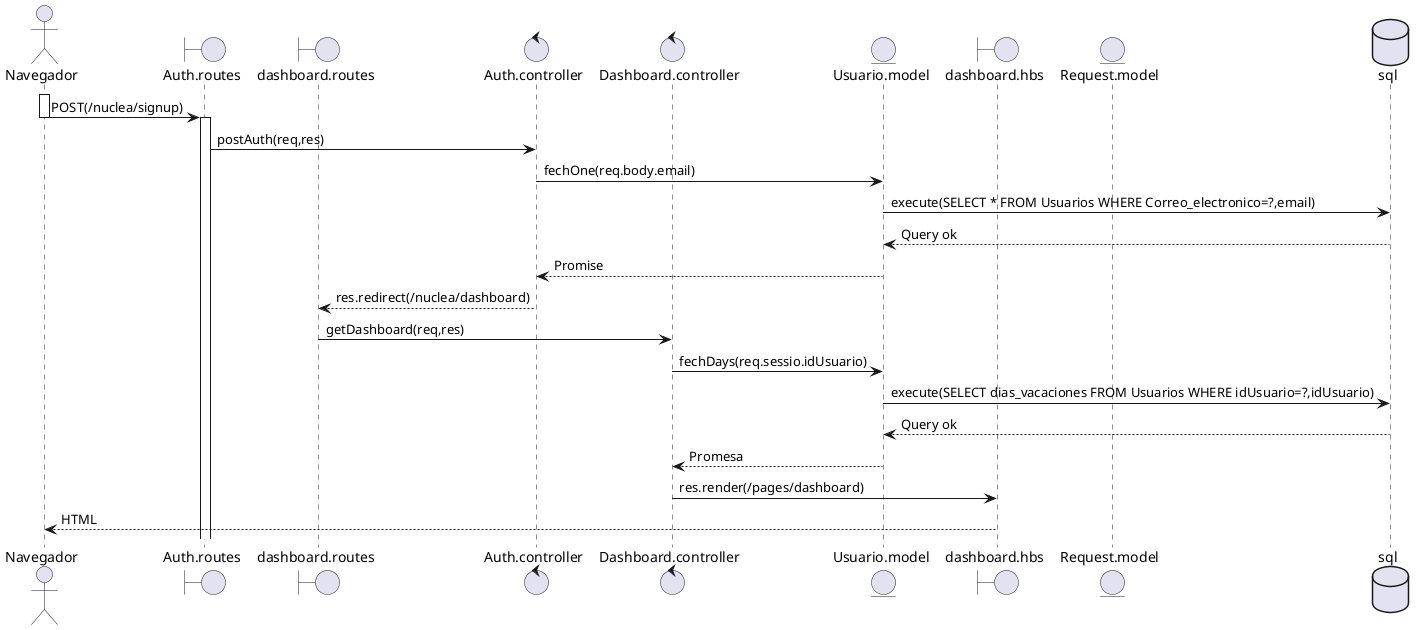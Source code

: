 @startuml
actor Navegador
boundary "Auth.routes" as AuthRoutes
boundary "dashboard.routes" as DashboardRoutes
control "Auth.controller" as AuthController
control "Dashboard.controller" as DashboardController
entity "Usuario.model" as UsuarioModel
boundary "dashboard.hbs" as DashboardHBS
entity "Request.model" as RequestModel
database sql

activate Navegador
Navegador -> AuthRoutes : POST(/nuclea/signup)
deactivate Navegador
activate AuthRoutes
AuthRoutes -> AuthController : postAuth(req,res)
deactivate AuthController
AuthController -> UsuarioModel : fechOne(req.body.email)
UsuarioModel -> sql : execute(SELECT * FROM Usuarios WHERE Correo_electronico=?,email)
sql --> UsuarioModel : Query ok
UsuarioModel --> AuthController : Promise
AuthController --> DashboardRoutes : res.redirect(/nuclea/dashboard)
DashboardRoutes -> DashboardController : getDashboard(req,res)
DashboardController -> UsuarioModel : fechDays(req.sessio.idUsuario)
UsuarioModel -> sql : execute(SELECT dias_vacaciones FROM Usuarios WHERE idUsuario=?,idUsuario)
sql --> UsuarioModel : Query ok
UsuarioModel --> DashboardController : Promesa
DashboardController -> DashboardHBS : res.render(/pages/dashboard)
DashboardHBS --> Navegador : HTML
@enduml